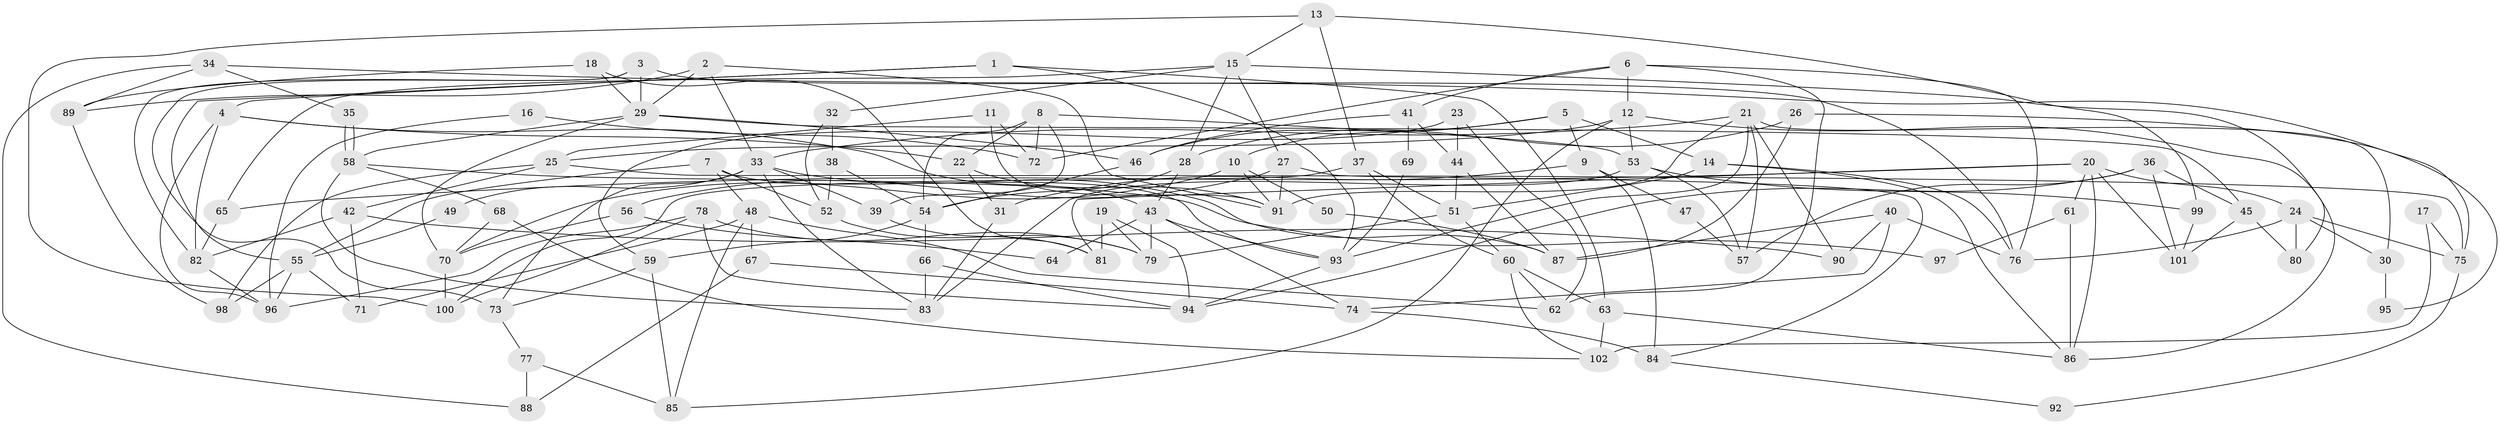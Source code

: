 // coarse degree distribution, {4: 0.1875, 9: 0.015625, 5: 0.25, 7: 0.140625, 8: 0.09375, 6: 0.09375, 3: 0.15625, 2: 0.0625}
// Generated by graph-tools (version 1.1) at 2025/41/03/06/25 10:41:58]
// undirected, 102 vertices, 204 edges
graph export_dot {
graph [start="1"]
  node [color=gray90,style=filled];
  1;
  2;
  3;
  4;
  5;
  6;
  7;
  8;
  9;
  10;
  11;
  12;
  13;
  14;
  15;
  16;
  17;
  18;
  19;
  20;
  21;
  22;
  23;
  24;
  25;
  26;
  27;
  28;
  29;
  30;
  31;
  32;
  33;
  34;
  35;
  36;
  37;
  38;
  39;
  40;
  41;
  42;
  43;
  44;
  45;
  46;
  47;
  48;
  49;
  50;
  51;
  52;
  53;
  54;
  55;
  56;
  57;
  58;
  59;
  60;
  61;
  62;
  63;
  64;
  65;
  66;
  67;
  68;
  69;
  70;
  71;
  72;
  73;
  74;
  75;
  76;
  77;
  78;
  79;
  80;
  81;
  82;
  83;
  84;
  85;
  86;
  87;
  88;
  89;
  90;
  91;
  92;
  93;
  94;
  95;
  96;
  97;
  98;
  99;
  100;
  101;
  102;
  1 -- 4;
  1 -- 55;
  1 -- 63;
  1 -- 93;
  2 -- 33;
  2 -- 29;
  2 -- 89;
  2 -- 91;
  3 -- 82;
  3 -- 73;
  3 -- 29;
  3 -- 76;
  4 -- 43;
  4 -- 82;
  4 -- 22;
  4 -- 96;
  5 -- 14;
  5 -- 10;
  5 -- 9;
  5 -- 46;
  6 -- 12;
  6 -- 41;
  6 -- 62;
  6 -- 72;
  6 -- 76;
  7 -- 52;
  7 -- 93;
  7 -- 48;
  7 -- 55;
  8 -- 54;
  8 -- 39;
  8 -- 22;
  8 -- 53;
  8 -- 72;
  9 -- 84;
  9 -- 31;
  9 -- 47;
  10 -- 91;
  10 -- 70;
  10 -- 50;
  11 -- 91;
  11 -- 72;
  11 -- 25;
  12 -- 25;
  12 -- 53;
  12 -- 85;
  12 -- 86;
  13 -- 100;
  13 -- 37;
  13 -- 15;
  13 -- 99;
  14 -- 86;
  14 -- 76;
  14 -- 51;
  15 -- 80;
  15 -- 27;
  15 -- 28;
  15 -- 32;
  15 -- 65;
  16 -- 72;
  16 -- 96;
  17 -- 102;
  17 -- 75;
  18 -- 81;
  18 -- 29;
  18 -- 89;
  19 -- 79;
  19 -- 94;
  19 -- 81;
  20 -- 86;
  20 -- 101;
  20 -- 24;
  20 -- 61;
  20 -- 65;
  20 -- 81;
  21 -- 91;
  21 -- 33;
  21 -- 30;
  21 -- 57;
  21 -- 90;
  21 -- 93;
  22 -- 31;
  22 -- 91;
  23 -- 44;
  23 -- 59;
  23 -- 62;
  24 -- 76;
  24 -- 30;
  24 -- 75;
  24 -- 80;
  25 -- 98;
  25 -- 42;
  25 -- 75;
  26 -- 28;
  26 -- 87;
  26 -- 95;
  27 -- 91;
  27 -- 56;
  27 -- 84;
  28 -- 43;
  28 -- 54;
  29 -- 46;
  29 -- 45;
  29 -- 58;
  29 -- 70;
  30 -- 95;
  31 -- 83;
  32 -- 38;
  32 -- 52;
  33 -- 83;
  33 -- 73;
  33 -- 39;
  33 -- 49;
  33 -- 87;
  34 -- 75;
  34 -- 89;
  34 -- 35;
  34 -- 88;
  35 -- 58;
  35 -- 58;
  36 -- 57;
  36 -- 45;
  36 -- 94;
  36 -- 101;
  37 -- 100;
  37 -- 51;
  37 -- 60;
  38 -- 52;
  38 -- 54;
  39 -- 81;
  40 -- 76;
  40 -- 90;
  40 -- 74;
  40 -- 87;
  41 -- 46;
  41 -- 44;
  41 -- 69;
  42 -- 82;
  42 -- 71;
  42 -- 90;
  43 -- 79;
  43 -- 93;
  43 -- 64;
  43 -- 74;
  44 -- 51;
  44 -- 87;
  45 -- 101;
  45 -- 80;
  46 -- 54;
  47 -- 57;
  48 -- 62;
  48 -- 67;
  48 -- 71;
  48 -- 85;
  49 -- 55;
  50 -- 87;
  51 -- 60;
  51 -- 79;
  52 -- 79;
  53 -- 83;
  53 -- 57;
  53 -- 99;
  54 -- 66;
  54 -- 59;
  55 -- 71;
  55 -- 96;
  55 -- 98;
  56 -- 70;
  56 -- 64;
  58 -- 68;
  58 -- 83;
  58 -- 97;
  59 -- 85;
  59 -- 73;
  60 -- 62;
  60 -- 63;
  60 -- 102;
  61 -- 86;
  61 -- 97;
  63 -- 86;
  63 -- 102;
  65 -- 82;
  66 -- 83;
  66 -- 94;
  67 -- 74;
  67 -- 88;
  68 -- 102;
  68 -- 70;
  69 -- 93;
  70 -- 100;
  73 -- 77;
  74 -- 84;
  75 -- 92;
  77 -- 85;
  77 -- 88;
  78 -- 94;
  78 -- 96;
  78 -- 79;
  78 -- 100;
  82 -- 96;
  84 -- 92;
  89 -- 98;
  93 -- 94;
  99 -- 101;
}
